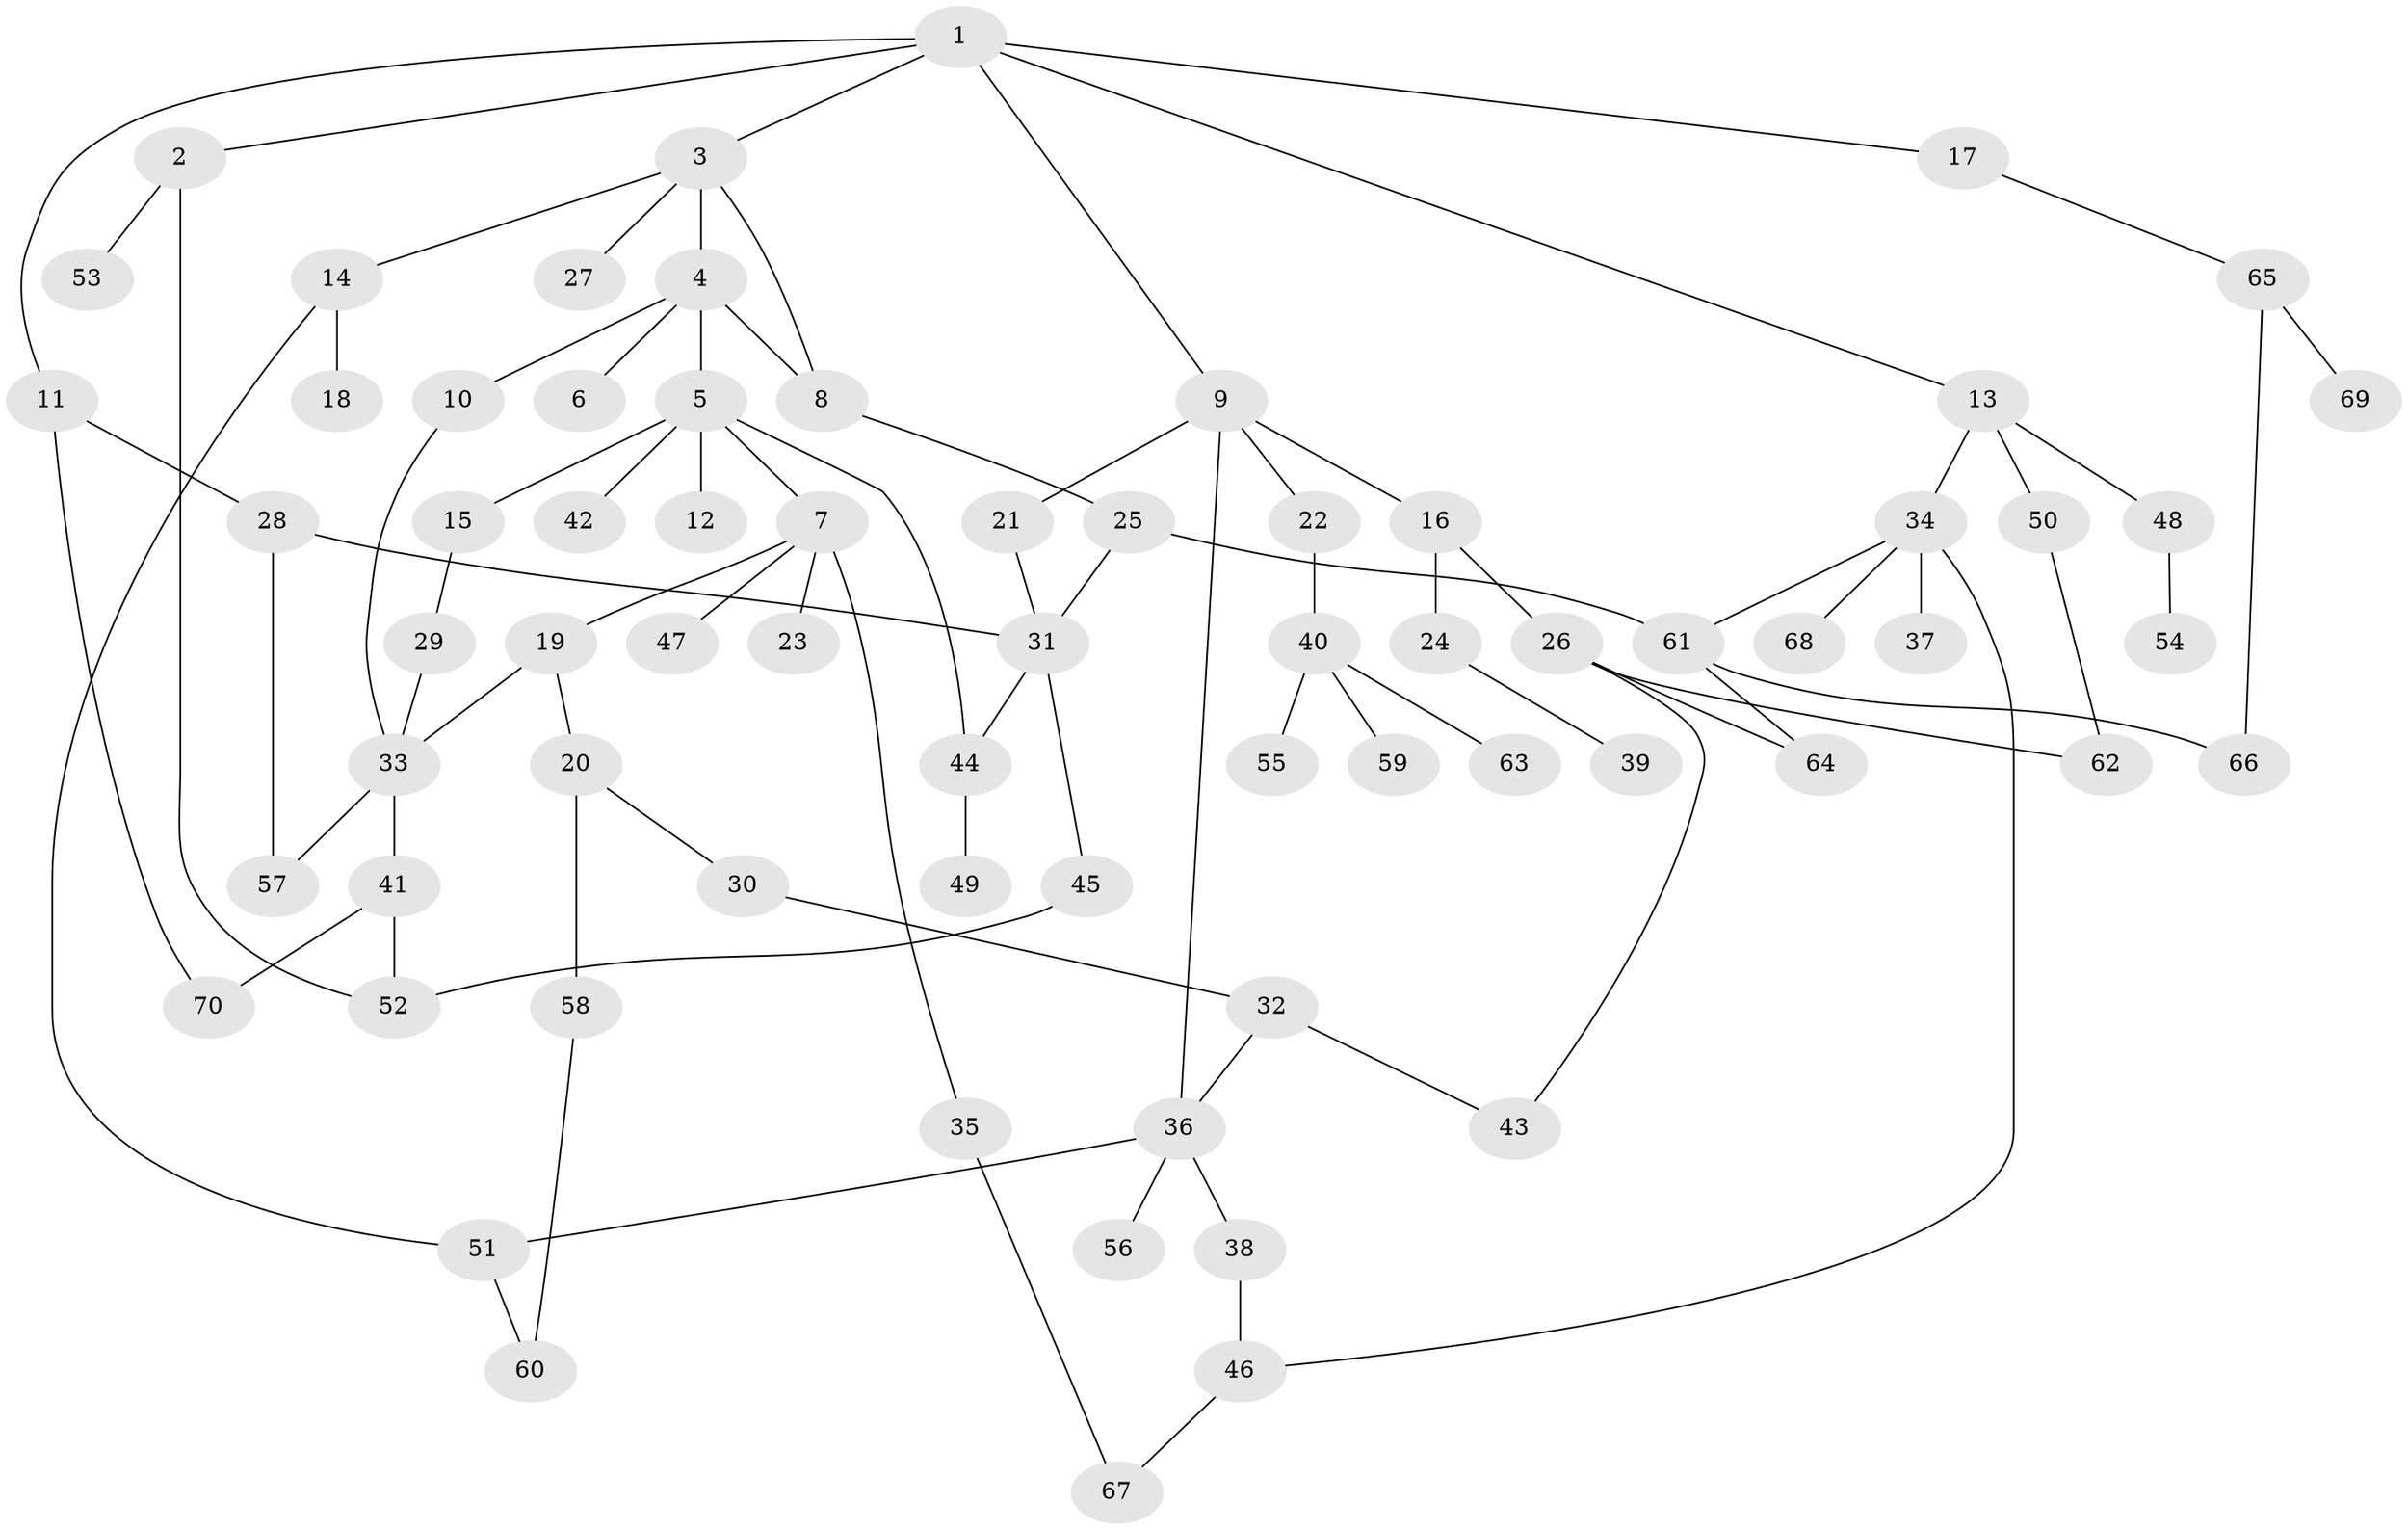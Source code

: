 // coarse degree distribution, {8: 0.022727272727272728, 2: 0.2727272727272727, 4: 0.11363636363636363, 5: 0.09090909090909091, 1: 0.25, 3: 0.18181818181818182, 6: 0.045454545454545456, 7: 0.022727272727272728}
// Generated by graph-tools (version 1.1) at 2025/23/03/03/25 07:23:30]
// undirected, 70 vertices, 89 edges
graph export_dot {
graph [start="1"]
  node [color=gray90,style=filled];
  1;
  2;
  3;
  4;
  5;
  6;
  7;
  8;
  9;
  10;
  11;
  12;
  13;
  14;
  15;
  16;
  17;
  18;
  19;
  20;
  21;
  22;
  23;
  24;
  25;
  26;
  27;
  28;
  29;
  30;
  31;
  32;
  33;
  34;
  35;
  36;
  37;
  38;
  39;
  40;
  41;
  42;
  43;
  44;
  45;
  46;
  47;
  48;
  49;
  50;
  51;
  52;
  53;
  54;
  55;
  56;
  57;
  58;
  59;
  60;
  61;
  62;
  63;
  64;
  65;
  66;
  67;
  68;
  69;
  70;
  1 -- 2;
  1 -- 3;
  1 -- 9;
  1 -- 11;
  1 -- 13;
  1 -- 17;
  2 -- 52;
  2 -- 53;
  3 -- 4;
  3 -- 14;
  3 -- 27;
  3 -- 8;
  4 -- 5;
  4 -- 6;
  4 -- 8;
  4 -- 10;
  5 -- 7;
  5 -- 12;
  5 -- 15;
  5 -- 42;
  5 -- 44;
  7 -- 19;
  7 -- 23;
  7 -- 35;
  7 -- 47;
  8 -- 25;
  9 -- 16;
  9 -- 21;
  9 -- 22;
  9 -- 36;
  10 -- 33;
  11 -- 28;
  11 -- 70;
  13 -- 34;
  13 -- 48;
  13 -- 50;
  14 -- 18;
  14 -- 51;
  15 -- 29;
  16 -- 24;
  16 -- 26;
  17 -- 65;
  19 -- 20;
  19 -- 33;
  20 -- 30;
  20 -- 58;
  21 -- 31;
  22 -- 40;
  24 -- 39;
  25 -- 61;
  25 -- 31;
  26 -- 43;
  26 -- 64;
  26 -- 62;
  28 -- 31;
  28 -- 57;
  29 -- 33;
  30 -- 32;
  31 -- 44;
  31 -- 45;
  32 -- 36;
  32 -- 43;
  33 -- 41;
  33 -- 57;
  34 -- 37;
  34 -- 46;
  34 -- 68;
  34 -- 61;
  35 -- 67;
  36 -- 38;
  36 -- 56;
  36 -- 51;
  38 -- 46;
  40 -- 55;
  40 -- 59;
  40 -- 63;
  41 -- 70;
  41 -- 52;
  44 -- 49;
  45 -- 52;
  46 -- 67;
  48 -- 54;
  50 -- 62;
  51 -- 60;
  58 -- 60;
  61 -- 66;
  61 -- 64;
  65 -- 69;
  65 -- 66;
}
